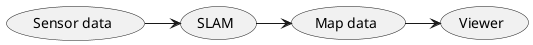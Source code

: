 @startuml
usecase (Sensor data) as sns
usecase (SLAM) as slam
usecase (Map data) as map
usecase (Viewer) as vw
sns -> slam
slam -> map
map -> vw
@enduml